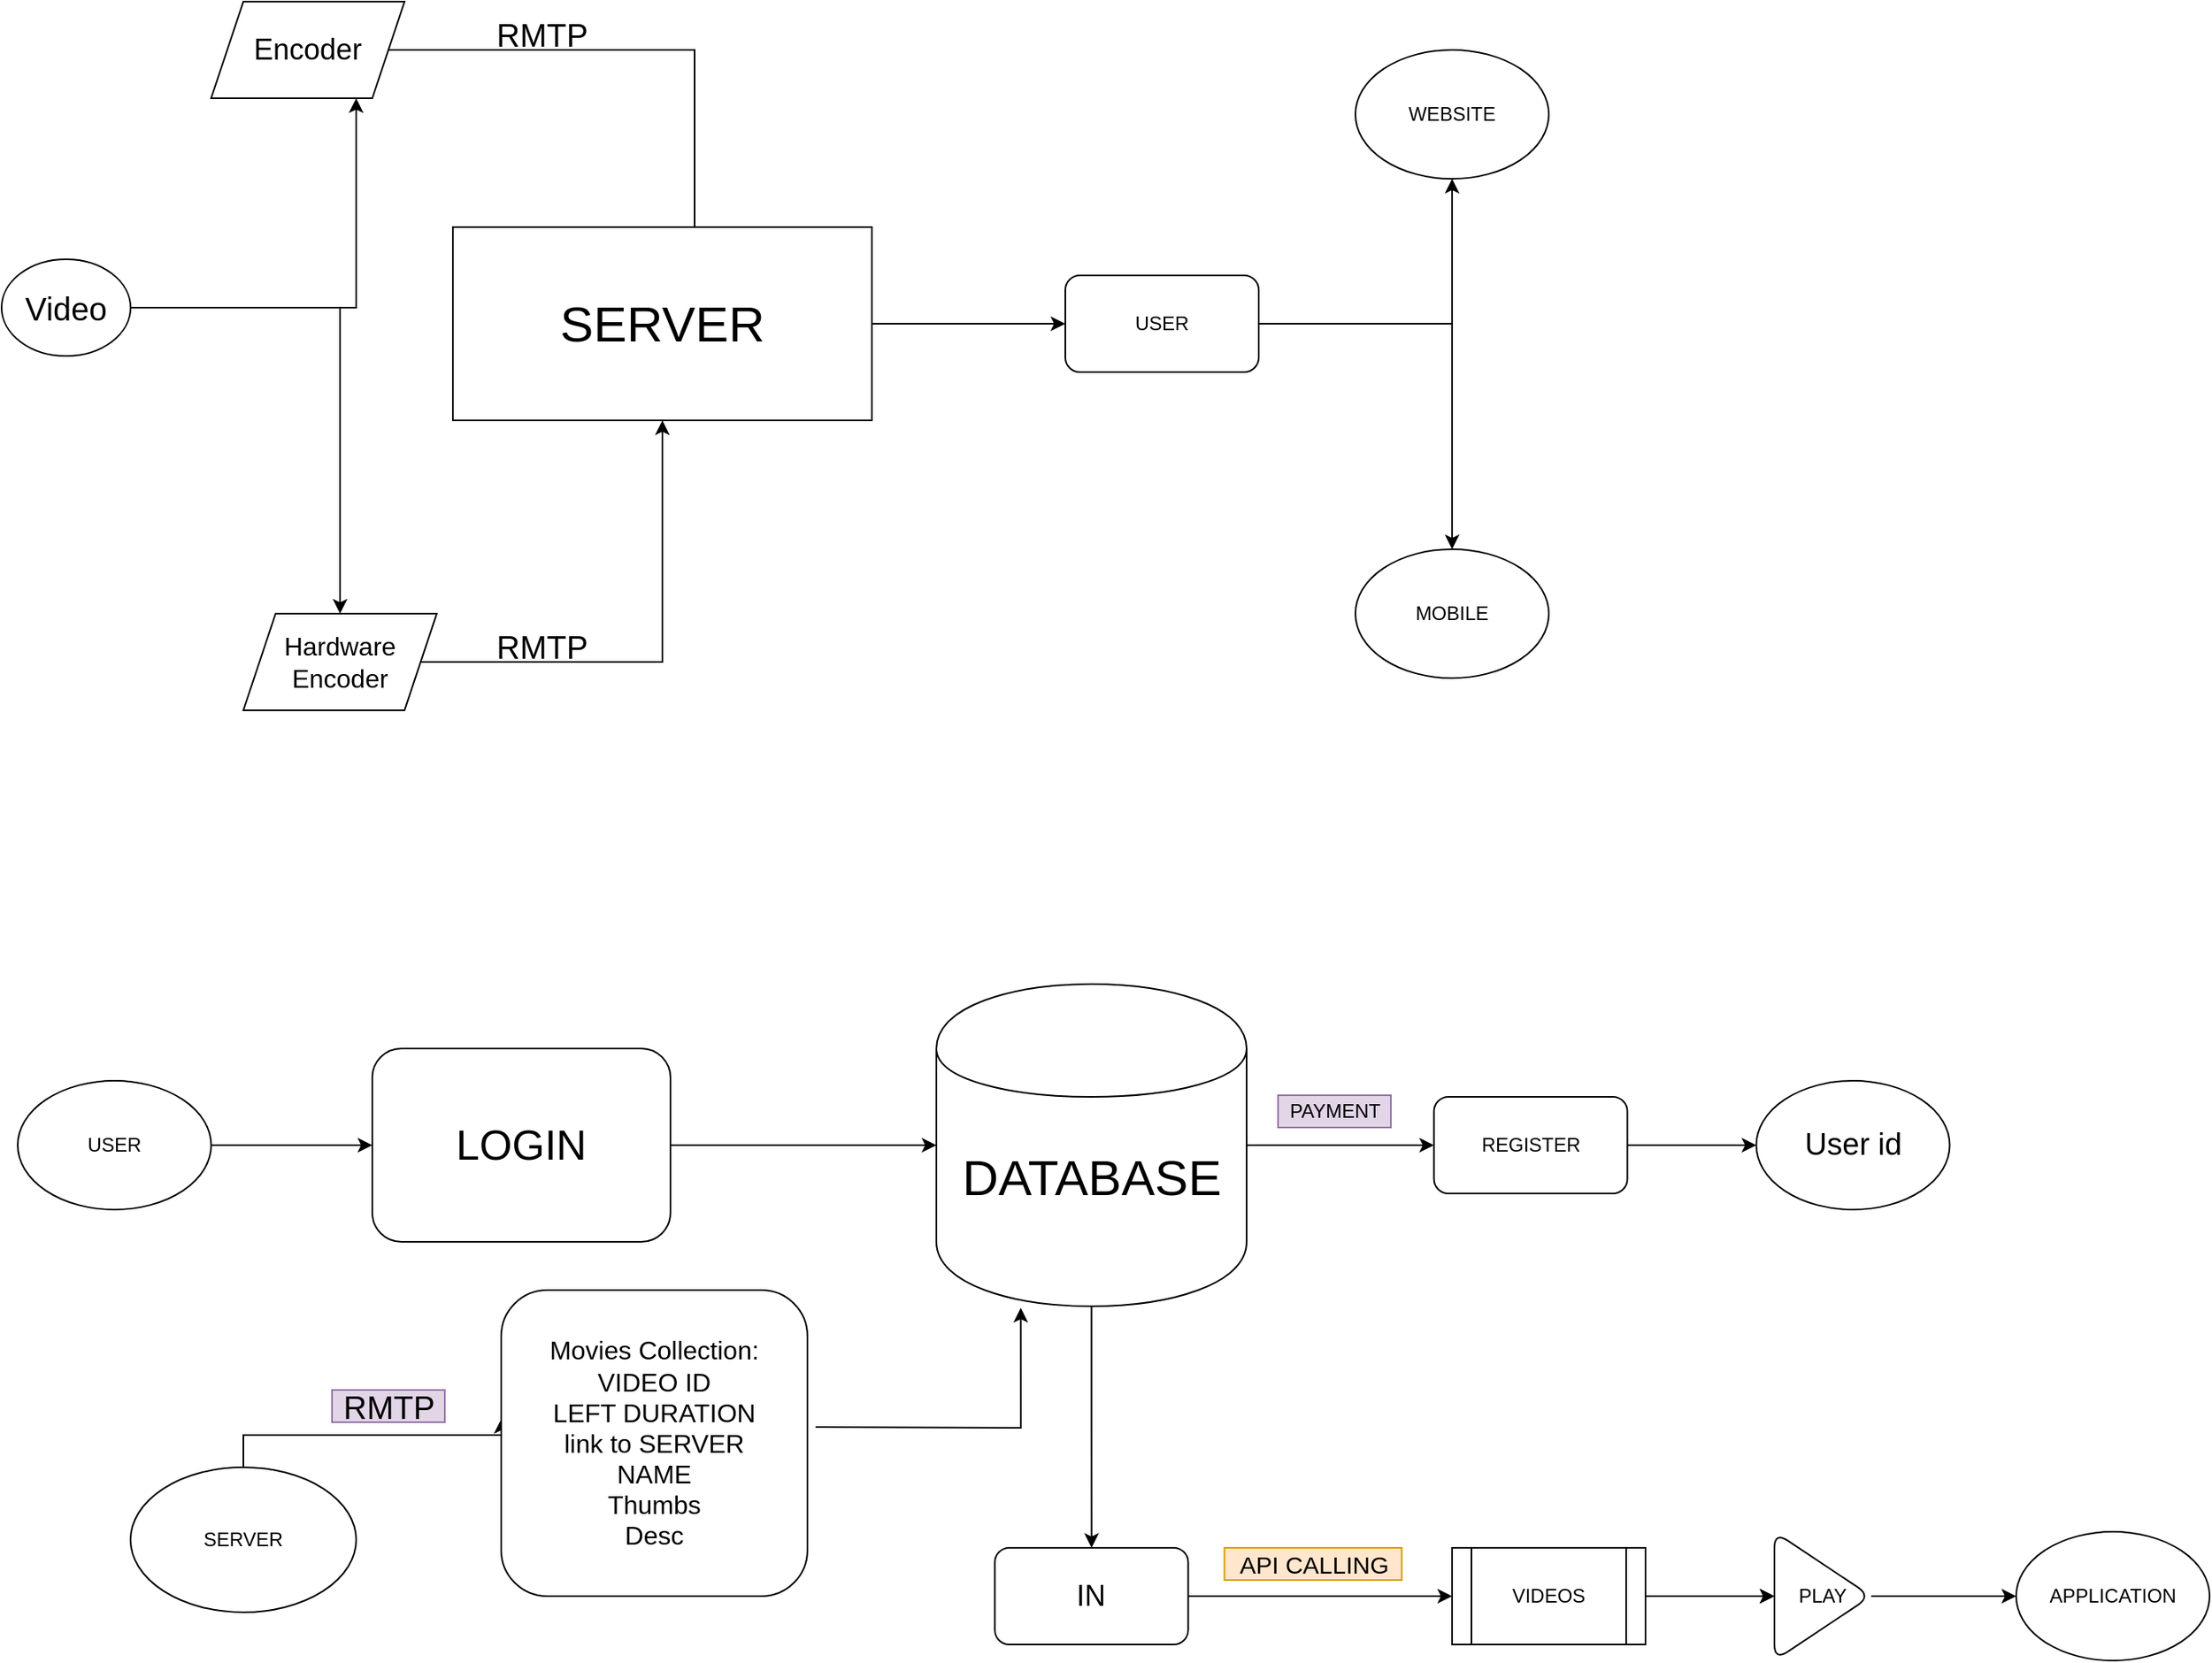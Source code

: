 <mxfile version="13.5.8" type="github">
  <diagram id="SdbfOOwtx4S4Tutyls-T" name="Page-1">
    <mxGraphModel dx="1483" dy="783" grid="1" gridSize="10" guides="1" tooltips="1" connect="1" arrows="1" fold="1" page="1" pageScale="1" pageWidth="827" pageHeight="1169" math="0" shadow="0">
      <root>
        <mxCell id="0" />
        <mxCell id="1" parent="0" />
        <mxCell id="8rIjy98ENIoPu2MhdSFr-3" value="" style="edgeStyle=orthogonalEdgeStyle;rounded=0;orthogonalLoop=1;jettySize=auto;html=1;" edge="1" parent="1" source="8rIjy98ENIoPu2MhdSFr-1" target="8rIjy98ENIoPu2MhdSFr-2">
          <mxGeometry relative="1" as="geometry">
            <Array as="points">
              <mxPoint x="80" y="270" />
              <mxPoint x="260" y="270" />
            </Array>
          </mxGeometry>
        </mxCell>
        <mxCell id="8rIjy98ENIoPu2MhdSFr-6" value="" style="edgeStyle=orthogonalEdgeStyle;rounded=0;orthogonalLoop=1;jettySize=auto;html=1;" edge="1" parent="1" source="8rIjy98ENIoPu2MhdSFr-1" target="8rIjy98ENIoPu2MhdSFr-5">
          <mxGeometry relative="1" as="geometry" />
        </mxCell>
        <mxCell id="8rIjy98ENIoPu2MhdSFr-1" value="&lt;font style=&quot;font-size: 20px&quot;&gt;Video&lt;/font&gt;" style="ellipse;whiteSpace=wrap;html=1;" vertex="1" parent="1">
          <mxGeometry x="40" y="240" width="80" height="60" as="geometry" />
        </mxCell>
        <mxCell id="8rIjy98ENIoPu2MhdSFr-8" value="" style="edgeStyle=orthogonalEdgeStyle;rounded=0;orthogonalLoop=1;jettySize=auto;html=1;" edge="1" parent="1" source="8rIjy98ENIoPu2MhdSFr-2" target="8rIjy98ENIoPu2MhdSFr-7">
          <mxGeometry relative="1" as="geometry" />
        </mxCell>
        <mxCell id="8rIjy98ENIoPu2MhdSFr-2" value="&lt;font style=&quot;font-size: 18px&quot;&gt;Encoder&lt;/font&gt;" style="shape=parallelogram;perimeter=parallelogramPerimeter;whiteSpace=wrap;html=1;fixedSize=1;" vertex="1" parent="1">
          <mxGeometry x="170" y="80" width="120" height="60" as="geometry" />
        </mxCell>
        <mxCell id="8rIjy98ENIoPu2MhdSFr-10" value="" style="edgeStyle=orthogonalEdgeStyle;rounded=0;orthogonalLoop=1;jettySize=auto;html=1;" edge="1" parent="1" source="8rIjy98ENIoPu2MhdSFr-5" target="8rIjy98ENIoPu2MhdSFr-9">
          <mxGeometry relative="1" as="geometry" />
        </mxCell>
        <mxCell id="8rIjy98ENIoPu2MhdSFr-5" value="&lt;font style=&quot;font-size: 16px&quot;&gt;Hardware Encoder&lt;/font&gt;" style="shape=parallelogram;perimeter=parallelogramPerimeter;whiteSpace=wrap;html=1;fixedSize=1;" vertex="1" parent="1">
          <mxGeometry x="190" y="460" width="120" height="60" as="geometry" />
        </mxCell>
        <mxCell id="8rIjy98ENIoPu2MhdSFr-7" value="" style="whiteSpace=wrap;html=1;" vertex="1" parent="1">
          <mxGeometry x="410" y="240" width="120" height="60" as="geometry" />
        </mxCell>
        <mxCell id="8rIjy98ENIoPu2MhdSFr-15" value="" style="edgeStyle=orthogonalEdgeStyle;rounded=0;orthogonalLoop=1;jettySize=auto;html=1;" edge="1" parent="1" source="8rIjy98ENIoPu2MhdSFr-9" target="8rIjy98ENIoPu2MhdSFr-14">
          <mxGeometry relative="1" as="geometry" />
        </mxCell>
        <mxCell id="8rIjy98ENIoPu2MhdSFr-9" value="&lt;font style=&quot;font-size: 31px&quot;&gt;SERVER&lt;/font&gt;" style="whiteSpace=wrap;html=1;" vertex="1" parent="1">
          <mxGeometry x="320" y="220" width="260" height="120" as="geometry" />
        </mxCell>
        <mxCell id="8rIjy98ENIoPu2MhdSFr-11" value="&lt;font style=&quot;font-size: 20px&quot;&gt;RMTP&lt;/font&gt;" style="text;html=1;resizable=0;autosize=1;align=center;verticalAlign=middle;points=[];fillColor=none;strokeColor=none;rounded=0;" vertex="1" parent="1">
          <mxGeometry x="340" y="90" width="70" height="20" as="geometry" />
        </mxCell>
        <mxCell id="8rIjy98ENIoPu2MhdSFr-12" value="&lt;font style=&quot;font-size: 20px&quot;&gt;RMTP&lt;/font&gt;" style="text;html=1;resizable=0;autosize=1;align=center;verticalAlign=middle;points=[];fillColor=none;strokeColor=none;rounded=0;" vertex="1" parent="1">
          <mxGeometry x="340" y="470" width="70" height="20" as="geometry" />
        </mxCell>
        <mxCell id="8rIjy98ENIoPu2MhdSFr-17" value="" style="edgeStyle=orthogonalEdgeStyle;rounded=0;orthogonalLoop=1;jettySize=auto;html=1;" edge="1" parent="1" source="8rIjy98ENIoPu2MhdSFr-14" target="8rIjy98ENIoPu2MhdSFr-16">
          <mxGeometry relative="1" as="geometry" />
        </mxCell>
        <mxCell id="8rIjy98ENIoPu2MhdSFr-19" value="" style="edgeStyle=orthogonalEdgeStyle;rounded=0;orthogonalLoop=1;jettySize=auto;html=1;" edge="1" parent="1" source="8rIjy98ENIoPu2MhdSFr-14" target="8rIjy98ENIoPu2MhdSFr-18">
          <mxGeometry relative="1" as="geometry" />
        </mxCell>
        <mxCell id="8rIjy98ENIoPu2MhdSFr-14" value="USER" style="whiteSpace=wrap;html=1;rounded=1;" vertex="1" parent="1">
          <mxGeometry x="700" y="250" width="120" height="60" as="geometry" />
        </mxCell>
        <mxCell id="8rIjy98ENIoPu2MhdSFr-16" value="WEBSITE" style="ellipse;whiteSpace=wrap;html=1;rounded=1;" vertex="1" parent="1">
          <mxGeometry x="880" y="110" width="120" height="80" as="geometry" />
        </mxCell>
        <mxCell id="8rIjy98ENIoPu2MhdSFr-18" value="MOBILE" style="ellipse;whiteSpace=wrap;html=1;rounded=1;" vertex="1" parent="1">
          <mxGeometry x="880" y="420" width="120" height="80" as="geometry" />
        </mxCell>
        <mxCell id="8rIjy98ENIoPu2MhdSFr-22" value="" style="edgeStyle=orthogonalEdgeStyle;rounded=0;orthogonalLoop=1;jettySize=auto;html=1;" edge="1" parent="1" source="8rIjy98ENIoPu2MhdSFr-20" target="8rIjy98ENIoPu2MhdSFr-21">
          <mxGeometry relative="1" as="geometry" />
        </mxCell>
        <mxCell id="8rIjy98ENIoPu2MhdSFr-20" value="USER" style="ellipse;whiteSpace=wrap;html=1;rounded=1;" vertex="1" parent="1">
          <mxGeometry x="50" y="750" width="120" height="80" as="geometry" />
        </mxCell>
        <mxCell id="8rIjy98ENIoPu2MhdSFr-29" value="" style="edgeStyle=orthogonalEdgeStyle;rounded=0;orthogonalLoop=1;jettySize=auto;html=1;" edge="1" parent="1" source="8rIjy98ENIoPu2MhdSFr-21" target="8rIjy98ENIoPu2MhdSFr-28">
          <mxGeometry relative="1" as="geometry" />
        </mxCell>
        <mxCell id="8rIjy98ENIoPu2MhdSFr-21" value="&lt;font style=&quot;font-size: 26px&quot;&gt;LOGIN&lt;/font&gt;" style="whiteSpace=wrap;html=1;rounded=1;" vertex="1" parent="1">
          <mxGeometry x="270" y="730" width="185" height="120" as="geometry" />
        </mxCell>
        <mxCell id="8rIjy98ENIoPu2MhdSFr-31" value="" style="edgeStyle=orthogonalEdgeStyle;rounded=0;orthogonalLoop=1;jettySize=auto;html=1;" edge="1" parent="1" source="8rIjy98ENIoPu2MhdSFr-28" target="8rIjy98ENIoPu2MhdSFr-30">
          <mxGeometry relative="1" as="geometry" />
        </mxCell>
        <mxCell id="8rIjy98ENIoPu2MhdSFr-33" value="" style="edgeStyle=orthogonalEdgeStyle;rounded=0;orthogonalLoop=1;jettySize=auto;html=1;" edge="1" parent="1" source="8rIjy98ENIoPu2MhdSFr-28" target="8rIjy98ENIoPu2MhdSFr-32">
          <mxGeometry relative="1" as="geometry" />
        </mxCell>
        <mxCell id="8rIjy98ENIoPu2MhdSFr-28" value="&lt;span style=&quot;font-size: 31px&quot;&gt;DATABASE&lt;/span&gt;" style="shape=cylinder;whiteSpace=wrap;html=1;boundedLbl=1;backgroundOutline=1;rounded=1;" vertex="1" parent="1">
          <mxGeometry x="620" y="690" width="192.5" height="200" as="geometry" />
        </mxCell>
        <mxCell id="8rIjy98ENIoPu2MhdSFr-30" value="&lt;font style=&quot;font-size: 18px&quot;&gt;IN&lt;/font&gt;" style="whiteSpace=wrap;html=1;rounded=1;" vertex="1" parent="1">
          <mxGeometry x="656.25" y="1040" width="120" height="60" as="geometry" />
        </mxCell>
        <mxCell id="8rIjy98ENIoPu2MhdSFr-35" value="" style="edgeStyle=orthogonalEdgeStyle;rounded=0;orthogonalLoop=1;jettySize=auto;html=1;" edge="1" parent="1" source="8rIjy98ENIoPu2MhdSFr-32" target="8rIjy98ENIoPu2MhdSFr-34">
          <mxGeometry relative="1" as="geometry" />
        </mxCell>
        <mxCell id="8rIjy98ENIoPu2MhdSFr-32" value="REGISTER" style="whiteSpace=wrap;html=1;rounded=1;" vertex="1" parent="1">
          <mxGeometry x="928.75" y="760" width="120" height="60" as="geometry" />
        </mxCell>
        <mxCell id="8rIjy98ENIoPu2MhdSFr-34" value="&lt;font style=&quot;font-size: 19px&quot;&gt;User id&lt;/font&gt;" style="ellipse;whiteSpace=wrap;html=1;rounded=1;" vertex="1" parent="1">
          <mxGeometry x="1128.75" y="750" width="120" height="80" as="geometry" />
        </mxCell>
        <mxCell id="8rIjy98ENIoPu2MhdSFr-36" value="PAYMENT" style="text;html=1;resizable=0;autosize=1;align=center;verticalAlign=middle;points=[];fillColor=#e1d5e7;strokeColor=#9673a6;rounded=0;glass=0;sketch=0;shadow=0;" vertex="1" parent="1">
          <mxGeometry x="832" y="759" width="70" height="20" as="geometry" />
        </mxCell>
        <mxCell id="8rIjy98ENIoPu2MhdSFr-52" value="" style="edgeStyle=orthogonalEdgeStyle;rounded=0;orthogonalLoop=1;jettySize=auto;html=1;" edge="1" parent="1" source="8rIjy98ENIoPu2MhdSFr-44" target="8rIjy98ENIoPu2MhdSFr-51">
          <mxGeometry relative="1" as="geometry" />
        </mxCell>
        <mxCell id="8rIjy98ENIoPu2MhdSFr-46" style="edgeStyle=orthogonalEdgeStyle;rounded=0;orthogonalLoop=1;jettySize=auto;html=1;exitX=0.5;exitY=0;exitDx=0;exitDy=0;" edge="1" parent="1" source="8rIjy98ENIoPu2MhdSFr-41">
          <mxGeometry relative="1" as="geometry">
            <mxPoint x="350" y="960" as="targetPoint" />
            <Array as="points">
              <mxPoint x="190" y="970" />
              <mxPoint x="350" y="970" />
            </Array>
          </mxGeometry>
        </mxCell>
        <mxCell id="8rIjy98ENIoPu2MhdSFr-41" value="SERVER" style="ellipse;whiteSpace=wrap;html=1;" vertex="1" parent="1">
          <mxGeometry x="120" y="990" width="140" height="90" as="geometry" />
        </mxCell>
        <mxCell id="8rIjy98ENIoPu2MhdSFr-47" style="edgeStyle=orthogonalEdgeStyle;rounded=0;orthogonalLoop=1;jettySize=auto;html=1;exitX=1;exitY=0.5;exitDx=0;exitDy=0;entryX=0.272;entryY=1.005;entryDx=0;entryDy=0;entryPerimeter=0;" edge="1" parent="1" target="8rIjy98ENIoPu2MhdSFr-28">
          <mxGeometry relative="1" as="geometry">
            <mxPoint x="545" y="965" as="sourcePoint" />
          </mxGeometry>
        </mxCell>
        <mxCell id="8rIjy98ENIoPu2MhdSFr-48" value="&lt;span style=&quot;font-size: 16px&quot;&gt;Movies Collection:&lt;br&gt;VIDEO ID&lt;/span&gt;&lt;br style=&quot;font-size: 16px&quot;&gt;&lt;span style=&quot;font-size: 16px&quot;&gt;LEFT DURATION&lt;/span&gt;&lt;br style=&quot;font-size: 16px&quot;&gt;&lt;span style=&quot;font-size: 16px&quot;&gt;link to SERVER&lt;br&gt;NAME&lt;br&gt;Thumbs&lt;br&gt;Desc&lt;br&gt;&lt;/span&gt;" style="whiteSpace=wrap;html=1;aspect=fixed;rounded=1;shadow=0;glass=0;sketch=0;" vertex="1" parent="1">
          <mxGeometry x="350" y="880" width="190" height="190" as="geometry" />
        </mxCell>
        <mxCell id="8rIjy98ENIoPu2MhdSFr-50" style="edgeStyle=orthogonalEdgeStyle;rounded=0;orthogonalLoop=1;jettySize=auto;html=1;exitX=1;exitY=0.5;exitDx=0;exitDy=0;" edge="1" parent="1" source="8rIjy98ENIoPu2MhdSFr-39" target="8rIjy98ENIoPu2MhdSFr-44">
          <mxGeometry relative="1" as="geometry">
            <mxPoint x="920" y="1070" as="targetPoint" />
            <mxPoint x="776.25" y="1070" as="sourcePoint" />
          </mxGeometry>
        </mxCell>
        <mxCell id="8rIjy98ENIoPu2MhdSFr-51" value="APPLICATION" style="ellipse;whiteSpace=wrap;html=1;" vertex="1" parent="1">
          <mxGeometry x="1290" y="1029.997" width="120" height="80" as="geometry" />
        </mxCell>
        <mxCell id="8rIjy98ENIoPu2MhdSFr-53" value="&lt;font style=&quot;font-size: 20px&quot;&gt;RMTP&lt;/font&gt;" style="text;html=1;resizable=0;autosize=1;align=center;verticalAlign=middle;points=[];fillColor=#e1d5e7;strokeColor=#9673a6;rounded=0;shadow=0;glass=0;sketch=0;" vertex="1" parent="1">
          <mxGeometry x="245" y="942" width="70" height="20" as="geometry" />
        </mxCell>
        <mxCell id="8rIjy98ENIoPu2MhdSFr-54" value="&lt;font style=&quot;font-size: 15px&quot;&gt;API CALLING&lt;/font&gt;" style="text;html=1;resizable=0;autosize=1;align=center;verticalAlign=middle;points=[];fillColor=#ffe6cc;strokeColor=#d79b00;rounded=0;shadow=0;glass=0;sketch=0;" vertex="1" parent="1">
          <mxGeometry x="798.75" y="1040" width="110" height="20" as="geometry" />
        </mxCell>
        <mxCell id="8rIjy98ENIoPu2MhdSFr-39" value="VIDEOS" style="shape=process;whiteSpace=wrap;html=1;backgroundOutline=1;" vertex="1" parent="1">
          <mxGeometry x="940" y="1039.997" width="120" height="60" as="geometry" />
        </mxCell>
        <mxCell id="8rIjy98ENIoPu2MhdSFr-56" style="edgeStyle=orthogonalEdgeStyle;rounded=0;orthogonalLoop=1;jettySize=auto;html=1;exitX=1;exitY=0.5;exitDx=0;exitDy=0;" edge="1" parent="1" source="8rIjy98ENIoPu2MhdSFr-30" target="8rIjy98ENIoPu2MhdSFr-39">
          <mxGeometry relative="1" as="geometry">
            <mxPoint x="1188.75" y="1070" as="targetPoint" />
            <mxPoint x="776.25" y="1070" as="sourcePoint" />
          </mxGeometry>
        </mxCell>
        <mxCell id="8rIjy98ENIoPu2MhdSFr-44" value="PLAY" style="triangle;whiteSpace=wrap;html=1;rounded=1;shadow=0;glass=0;sketch=0;" vertex="1" parent="1">
          <mxGeometry x="1140" y="1030" width="60" height="80" as="geometry" />
        </mxCell>
        <mxCell id="8rIjy98ENIoPu2MhdSFr-57" value="" style="edgeStyle=orthogonalEdgeStyle;rounded=0;orthogonalLoop=1;jettySize=auto;html=1;" edge="1" parent="1" source="8rIjy98ENIoPu2MhdSFr-39" target="8rIjy98ENIoPu2MhdSFr-44">
          <mxGeometry relative="1" as="geometry">
            <mxPoint x="1060" y="1069.997" as="sourcePoint" />
            <mxPoint x="1290" y="1069.997" as="targetPoint" />
          </mxGeometry>
        </mxCell>
      </root>
    </mxGraphModel>
  </diagram>
</mxfile>

